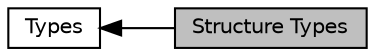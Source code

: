 digraph "Structure Types"
{
 // LATEX_PDF_SIZE
  bgcolor="transparent";
  edge [fontname="Helvetica",fontsize="10",labelfontname="Helvetica",labelfontsize="10"];
  node [fontname="Helvetica",fontsize="10",shape="box"];
  rankdir=LR;
  Node2 [label="Types",height=0.2,width=0.4,color="black",URL="$group__LLVMCCoreType.html",tooltip="Types represent the type of a value."];
  Node1 [label="Structure Types",height=0.2,width=0.4,color="black", fillcolor="grey75", style="filled", fontcolor="black",tooltip="These functions relate to LLVMTypeRef instances."];
  Node2->Node1 [shape=plaintext, dir="back", style="solid"];
}
